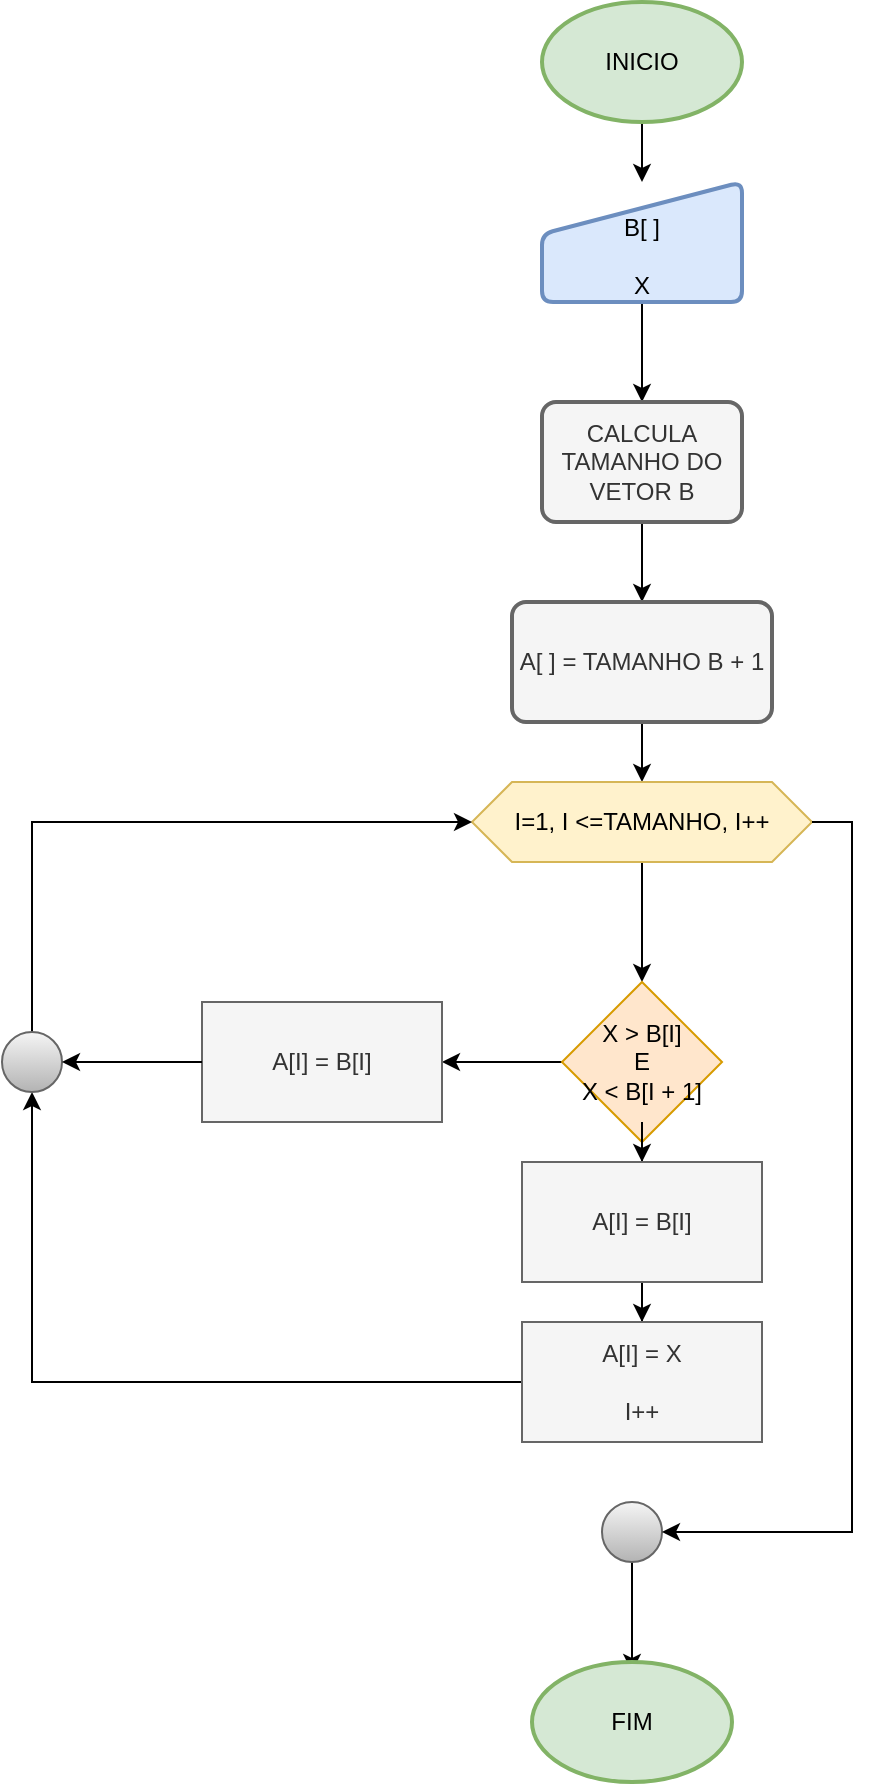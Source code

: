 <mxfile version="26.2.12">
  <diagram name="Página-1" id="3FeB3YzeLPQjRc8gAuBz">
    <mxGraphModel dx="1044" dy="622" grid="1" gridSize="10" guides="1" tooltips="1" connect="1" arrows="1" fold="1" page="1" pageScale="1" pageWidth="827" pageHeight="1169" math="0" shadow="0">
      <root>
        <mxCell id="0" />
        <mxCell id="1" parent="0" />
        <mxCell id="oLqSDIBELnfGQojf5tRH-1" value="" style="edgeStyle=orthogonalEdgeStyle;rounded=0;orthogonalLoop=1;jettySize=auto;html=1;" parent="1" source="oLqSDIBELnfGQojf5tRH-2" target="oLqSDIBELnfGQojf5tRH-4" edge="1">
          <mxGeometry relative="1" as="geometry" />
        </mxCell>
        <mxCell id="oLqSDIBELnfGQojf5tRH-2" value="INICIO" style="strokeWidth=2;html=1;shape=mxgraph.flowchart.start_1;whiteSpace=wrap;fillColor=#d5e8d4;strokeColor=#82b366;" parent="1" vertex="1">
          <mxGeometry x="360" y="370" width="100" height="60" as="geometry" />
        </mxCell>
        <mxCell id="oLqSDIBELnfGQojf5tRH-8" value="" style="edgeStyle=orthogonalEdgeStyle;rounded=0;orthogonalLoop=1;jettySize=auto;html=1;" parent="1" source="oLqSDIBELnfGQojf5tRH-4" target="oLqSDIBELnfGQojf5tRH-7" edge="1">
          <mxGeometry relative="1" as="geometry" />
        </mxCell>
        <mxCell id="oLqSDIBELnfGQojf5tRH-4" value="&lt;div&gt;&lt;br&gt;&lt;/div&gt;B[ ]&lt;div&gt;&lt;br&gt;&lt;/div&gt;&lt;div&gt;X&lt;/div&gt;" style="html=1;strokeWidth=2;shape=manualInput;whiteSpace=wrap;rounded=1;size=26;arcSize=11;fillColor=#dae8fc;strokeColor=#6c8ebf;" parent="1" vertex="1">
          <mxGeometry x="360" y="460" width="100" height="60" as="geometry" />
        </mxCell>
        <mxCell id="oLqSDIBELnfGQojf5tRH-10" value="" style="edgeStyle=orthogonalEdgeStyle;rounded=0;orthogonalLoop=1;jettySize=auto;html=1;" parent="1" source="oLqSDIBELnfGQojf5tRH-7" target="oLqSDIBELnfGQojf5tRH-9" edge="1">
          <mxGeometry relative="1" as="geometry" />
        </mxCell>
        <mxCell id="oLqSDIBELnfGQojf5tRH-7" value="CALCULA TAMANHO DO VETOR B" style="rounded=1;whiteSpace=wrap;html=1;absoluteArcSize=1;arcSize=14;strokeWidth=2;fillColor=#f5f5f5;fontColor=#333333;strokeColor=#666666;" parent="1" vertex="1">
          <mxGeometry x="360" y="570" width="100" height="60" as="geometry" />
        </mxCell>
        <mxCell id="oLqSDIBELnfGQojf5tRH-12" style="edgeStyle=orthogonalEdgeStyle;rounded=0;orthogonalLoop=1;jettySize=auto;html=1;exitX=0.5;exitY=1;exitDx=0;exitDy=0;entryX=0.5;entryY=0;entryDx=0;entryDy=0;" parent="1" source="oLqSDIBELnfGQojf5tRH-9" target="oLqSDIBELnfGQojf5tRH-11" edge="1">
          <mxGeometry relative="1" as="geometry" />
        </mxCell>
        <mxCell id="oLqSDIBELnfGQojf5tRH-9" value="A[ ] = TAMANHO B + 1" style="rounded=1;whiteSpace=wrap;html=1;absoluteArcSize=1;arcSize=14;strokeWidth=2;fillColor=#f5f5f5;fontColor=#333333;strokeColor=#666666;" parent="1" vertex="1">
          <mxGeometry x="345" y="670" width="130" height="60" as="geometry" />
        </mxCell>
        <mxCell id="oLqSDIBELnfGQojf5tRH-14" value="" style="edgeStyle=orthogonalEdgeStyle;rounded=0;orthogonalLoop=1;jettySize=auto;html=1;" parent="1" source="oLqSDIBELnfGQojf5tRH-11" target="oLqSDIBELnfGQojf5tRH-13" edge="1">
          <mxGeometry relative="1" as="geometry" />
        </mxCell>
        <mxCell id="oLqSDIBELnfGQojf5tRH-11" value="I=1, I &amp;lt;=TAMANHO, I++" style="shape=hexagon;perimeter=hexagonPerimeter2;whiteSpace=wrap;html=1;fixedSize=1;fillColor=#fff2cc;strokeColor=#d6b656;" parent="1" vertex="1">
          <mxGeometry x="325" y="760" width="170" height="40" as="geometry" />
        </mxCell>
        <mxCell id="oLqSDIBELnfGQojf5tRH-16" value="" style="edgeStyle=orthogonalEdgeStyle;rounded=0;orthogonalLoop=1;jettySize=auto;html=1;" parent="1" source="J224FbLBxmr0FtWE9uWo-1" target="oLqSDIBELnfGQojf5tRH-15" edge="1">
          <mxGeometry relative="1" as="geometry" />
        </mxCell>
        <mxCell id="oLqSDIBELnfGQojf5tRH-21" value="" style="edgeStyle=orthogonalEdgeStyle;rounded=0;orthogonalLoop=1;jettySize=auto;html=1;" parent="1" source="oLqSDIBELnfGQojf5tRH-13" target="oLqSDIBELnfGQojf5tRH-20" edge="1">
          <mxGeometry relative="1" as="geometry" />
        </mxCell>
        <mxCell id="oLqSDIBELnfGQojf5tRH-13" value="X &amp;gt; B[I]&lt;div&gt;E&lt;/div&gt;&lt;div&gt;X &amp;lt; B[I + 1]&lt;/div&gt;" style="rhombus;whiteSpace=wrap;html=1;fillColor=#ffe6cc;strokeColor=#d79b00;" parent="1" vertex="1">
          <mxGeometry x="370" y="860" width="80" height="80" as="geometry" />
        </mxCell>
        <mxCell id="oLqSDIBELnfGQojf5tRH-18" style="edgeStyle=orthogonalEdgeStyle;rounded=0;orthogonalLoop=1;jettySize=auto;html=1;exitX=0;exitY=0.5;exitDx=0;exitDy=0;" parent="1" source="oLqSDIBELnfGQojf5tRH-15" target="oLqSDIBELnfGQojf5tRH-17" edge="1">
          <mxGeometry relative="1" as="geometry" />
        </mxCell>
        <mxCell id="oLqSDIBELnfGQojf5tRH-15" value="A[I] = X&lt;div&gt;&lt;br&gt;&lt;/div&gt;&lt;div&gt;I++&lt;/div&gt;" style="whiteSpace=wrap;html=1;fillColor=#f5f5f5;strokeColor=#666666;fontColor=#333333;" parent="1" vertex="1">
          <mxGeometry x="350" y="1030" width="120" height="60" as="geometry" />
        </mxCell>
        <mxCell id="oLqSDIBELnfGQojf5tRH-23" style="edgeStyle=orthogonalEdgeStyle;rounded=0;orthogonalLoop=1;jettySize=auto;html=1;exitX=0.5;exitY=0;exitDx=0;exitDy=0;exitPerimeter=0;entryX=0;entryY=0.5;entryDx=0;entryDy=0;" parent="1" source="oLqSDIBELnfGQojf5tRH-17" target="oLqSDIBELnfGQojf5tRH-11" edge="1">
          <mxGeometry relative="1" as="geometry" />
        </mxCell>
        <mxCell id="oLqSDIBELnfGQojf5tRH-17" value="" style="verticalLabelPosition=bottom;verticalAlign=top;html=1;shape=mxgraph.flowchart.on-page_reference;fillColor=#f5f5f5;gradientColor=#b3b3b3;strokeColor=#666666;" parent="1" vertex="1">
          <mxGeometry x="90" y="885" width="30" height="30" as="geometry" />
        </mxCell>
        <mxCell id="oLqSDIBELnfGQojf5tRH-20" value="A[I] = B[I]" style="whiteSpace=wrap;html=1;fillColor=#f5f5f5;strokeColor=#666666;fontColor=#333333;" parent="1" vertex="1">
          <mxGeometry x="190" y="870" width="120" height="60" as="geometry" />
        </mxCell>
        <mxCell id="oLqSDIBELnfGQojf5tRH-22" style="edgeStyle=orthogonalEdgeStyle;rounded=0;orthogonalLoop=1;jettySize=auto;html=1;exitX=0;exitY=0.5;exitDx=0;exitDy=0;entryX=1;entryY=0.5;entryDx=0;entryDy=0;entryPerimeter=0;" parent="1" source="oLqSDIBELnfGQojf5tRH-20" target="oLqSDIBELnfGQojf5tRH-17" edge="1">
          <mxGeometry relative="1" as="geometry" />
        </mxCell>
        <mxCell id="oLqSDIBELnfGQojf5tRH-27" value="" style="edgeStyle=orthogonalEdgeStyle;rounded=0;orthogonalLoop=1;jettySize=auto;html=1;" parent="1" source="oLqSDIBELnfGQojf5tRH-24" edge="1">
          <mxGeometry relative="1" as="geometry">
            <mxPoint x="405" y="1205" as="targetPoint" />
          </mxGeometry>
        </mxCell>
        <mxCell id="oLqSDIBELnfGQojf5tRH-24" value="" style="verticalLabelPosition=bottom;verticalAlign=top;html=1;shape=mxgraph.flowchart.on-page_reference;fillColor=#f5f5f5;gradientColor=#b3b3b3;strokeColor=#666666;" parent="1" vertex="1">
          <mxGeometry x="390" y="1120" width="30" height="30" as="geometry" />
        </mxCell>
        <mxCell id="oLqSDIBELnfGQojf5tRH-25" style="edgeStyle=orthogonalEdgeStyle;rounded=0;orthogonalLoop=1;jettySize=auto;html=1;exitX=1;exitY=0.5;exitDx=0;exitDy=0;entryX=1;entryY=0.5;entryDx=0;entryDy=0;entryPerimeter=0;" parent="1" source="oLqSDIBELnfGQojf5tRH-11" target="oLqSDIBELnfGQojf5tRH-24" edge="1">
          <mxGeometry relative="1" as="geometry" />
        </mxCell>
        <mxCell id="oLqSDIBELnfGQojf5tRH-28" value="FIM" style="strokeWidth=2;html=1;shape=mxgraph.flowchart.start_1;whiteSpace=wrap;fillColor=#d5e8d4;strokeColor=#82b366;" parent="1" vertex="1">
          <mxGeometry x="355" y="1200" width="100" height="60" as="geometry" />
        </mxCell>
        <mxCell id="J224FbLBxmr0FtWE9uWo-2" value="" style="edgeStyle=orthogonalEdgeStyle;rounded=0;orthogonalLoop=1;jettySize=auto;html=1;" edge="1" parent="1" source="oLqSDIBELnfGQojf5tRH-13" target="J224FbLBxmr0FtWE9uWo-1">
          <mxGeometry relative="1" as="geometry">
            <mxPoint x="410" y="940" as="sourcePoint" />
            <mxPoint x="410" y="1000" as="targetPoint" />
          </mxGeometry>
        </mxCell>
        <mxCell id="J224FbLBxmr0FtWE9uWo-1" value="A[I] = B[I]" style="whiteSpace=wrap;html=1;fillColor=#f5f5f5;strokeColor=#666666;fontColor=#333333;" vertex="1" parent="1">
          <mxGeometry x="350" y="950" width="120" height="60" as="geometry" />
        </mxCell>
      </root>
    </mxGraphModel>
  </diagram>
</mxfile>

